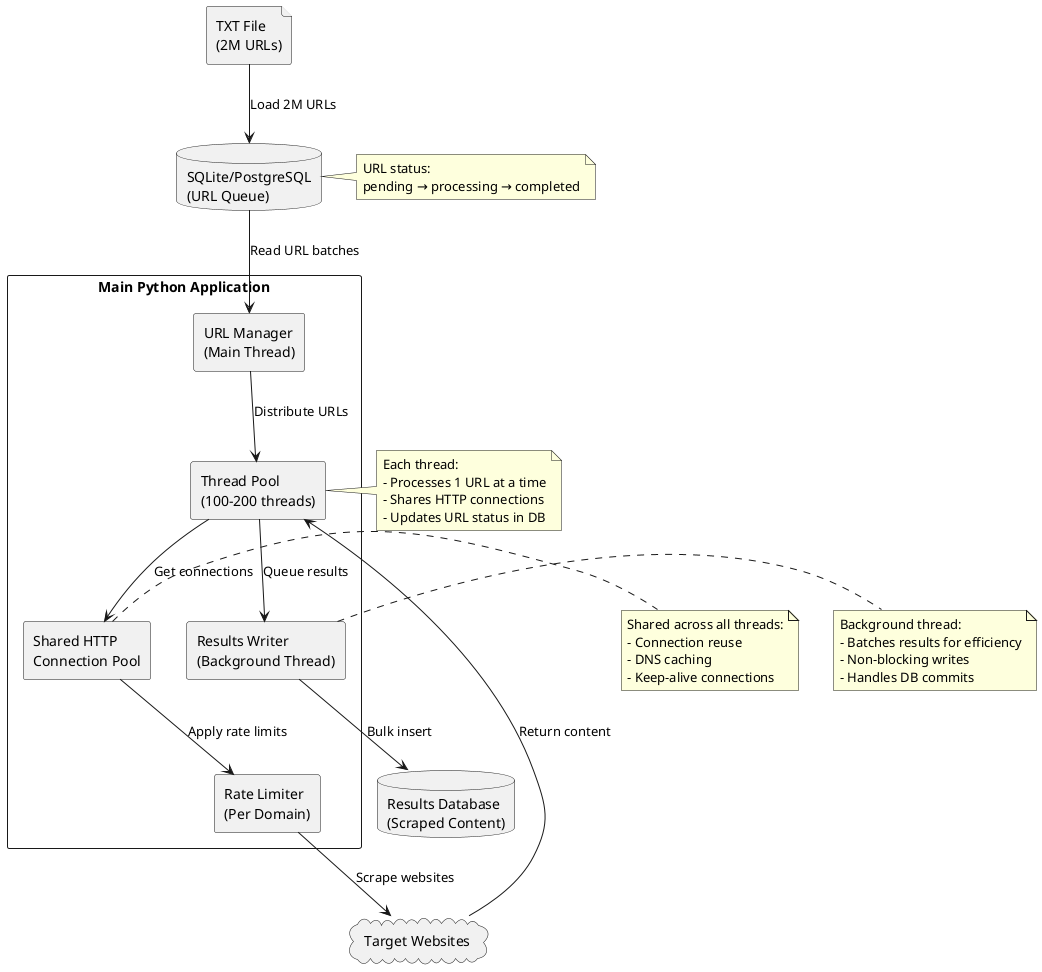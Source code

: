 @startuml Simple Threading Web Scraping Architecture
        
' Main components
file "TXT File\n(2M URLs)" as TXT
database "SQLite/PostgreSQL\n(URL Queue)" as DB
rectangle "Main Python Application" as APP {
  rectangle "URL Manager\n(Main Thread)" as MANAGER
  rectangle "Thread Pool\n(100-200 threads)" as POOL
  rectangle "Shared HTTP\nConnection Pool" as HTTP_POOL
  rectangle "Rate Limiter\n(Per Domain)" as RATE
  rectangle "Results Writer\n(Background Thread)" as WRITER
}
cloud "Target Websites" as WEB
database "Results Database\n(Scraped Content)" as RESULTS

' Simple flow
TXT --> DB : Load 2M URLs
DB --> MANAGER : Read URL batches
MANAGER --> POOL : Distribute URLs
POOL --> HTTP_POOL : Get connections
HTTP_POOL --> RATE : Apply rate limits
RATE --> WEB : Scrape websites
WEB --> POOL : Return content
POOL --> WRITER : Queue results
WRITER --> RESULTS : Bulk insert

' Notes
note right of DB : URL status:\npending → processing → completed

note right of POOL : Each thread:\n- Processes 1 URL at a time\n- Shares HTTP connections\n- Updates URL status in DB

note right of HTTP_POOL : Shared across all threads:\n- Connection reuse\n- DNS caching\n- Keep-alive connections

note right of WRITER : Background thread:\n- Batches results for efficiency\n- Non-blocking writes\n- Handles DB commits

@enduml